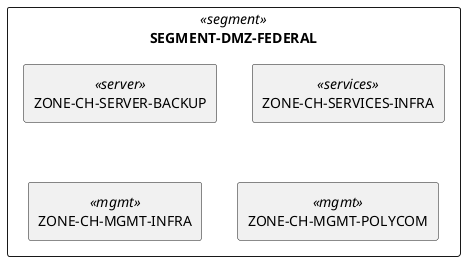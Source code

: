 @startuml

skinparam monochrome true
skinparam componentStyle uml2
show stereotype

rectangle SEGMENT__S_DMZ__S_FEDERAL as "SEGMENT-DMZ-FEDERAL" <<segment>> {
	rectangle ZONE__S_CH__S_SERVICES__S_INFRA as "ZONE-CH-SERVICES-INFRA" <<services>> {
		
	}
	rectangle ZONE__S_CH__S_SERVER__S_BACKUP as "ZONE-CH-SERVER-BACKUP" <<server>> {
		
	}
	rectangle ZONE__S_CH__S_MGMT__S_INFRA as "ZONE-CH-MGMT-INFRA" <<mgmt>> {
		
	}
	rectangle ZONE__S_CH__S_MGMT__S_POLYCOM as "ZONE-CH-MGMT-POLYCOM" <<mgmt>> {
		
	}
}

ZONE__S_CH__S_SERVER__S_BACKUP -[hidden]down- ZONE__S_CH__S_MGMT__S_INFRA
ZONE__S_CH__S_SERVER__S_BACKUP -[hidden]down- ZONE__S_CH__S_MGMT__S_POLYCOM

' Begin Protected Region [[layouting]]

' End Protected Region   [[layouting]]
@enduml
' Actifsource ID=[dc5bfacd-eaac-11e8-88d3-bfc6b992bdec,00ff492d-0e25-11e9-8b4c-f9aec93d8b56,Hash]
